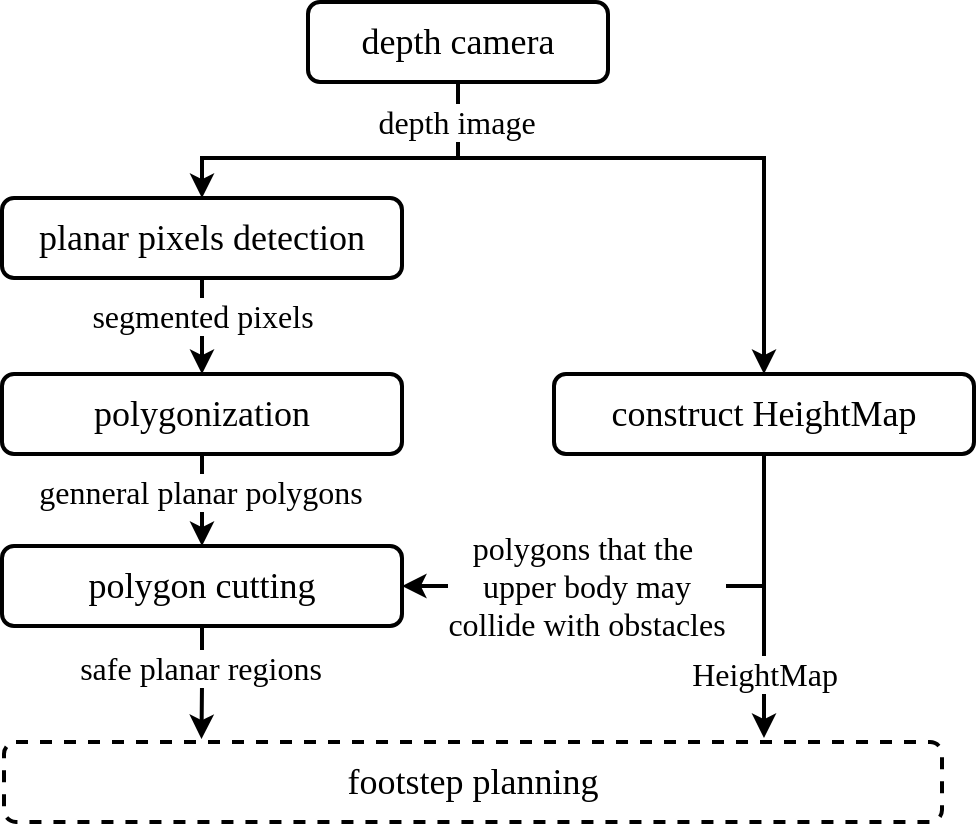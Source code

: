<mxfile pages="1">
    <diagram id="7MmyRdp_7-yGdt9PXK2R" name="Page-1">
        <mxGraphModel dx="1180" dy="634" grid="1" gridSize="10" guides="1" tooltips="1" connect="1" arrows="1" fold="1" page="1" pageScale="1" pageWidth="850" pageHeight="1100" math="0" shadow="0">
            <root>
                <mxCell id="0"/>
                <mxCell id="1" parent="0"/>
                <mxCell id="14" style="edgeStyle=orthogonalEdgeStyle;html=1;exitX=0.5;exitY=1;exitDx=0;exitDy=0;entryX=0.5;entryY=0;entryDx=0;entryDy=0;fontFamily=Times New Roman;fontSize=18;rounded=0;jumpSize=6;strokeWidth=2;" parent="1" source="7" target="8" edge="1">
                    <mxGeometry relative="1" as="geometry">
                        <Array as="points">
                            <mxPoint x="638" y="190"/>
                            <mxPoint x="510" y="190"/>
                        </Array>
                    </mxGeometry>
                </mxCell>
                <mxCell id="62" style="edgeStyle=orthogonalEdgeStyle;html=1;exitX=0.5;exitY=1;exitDx=0;exitDy=0;entryX=0.5;entryY=0;entryDx=0;entryDy=0;fontSize=16;fontColor=default;rounded=0;strokeWidth=2;fontFamily=Times New Roman;" parent="1" source="7" target="11" edge="1">
                    <mxGeometry relative="1" as="geometry">
                        <Array as="points">
                            <mxPoint x="638" y="190"/>
                            <mxPoint x="791" y="190"/>
                        </Array>
                    </mxGeometry>
                </mxCell>
                <mxCell id="63" value="depth image" style="edgeLabel;html=1;align=center;verticalAlign=middle;resizable=0;points=[];fontSize=16;fontColor=default;fontFamily=Times New Roman;" parent="62" vertex="1" connectable="0">
                    <mxGeometry x="-0.915" y="-1" relative="1" as="geometry">
                        <mxPoint y="7" as="offset"/>
                    </mxGeometry>
                </mxCell>
                <mxCell id="7" value="depth camera" style="rounded=1;whiteSpace=wrap;html=1;fontSize=18;strokeWidth=2;fontFamily=Times New Roman;" parent="1" vertex="1">
                    <mxGeometry x="563" y="112" width="150" height="40" as="geometry"/>
                </mxCell>
                <mxCell id="18" style="edgeStyle=orthogonalEdgeStyle;html=1;exitX=0.5;exitY=1;exitDx=0;exitDy=0;entryX=0.5;entryY=0;entryDx=0;entryDy=0;fontFamily=Times New Roman;fontSize=18;strokeWidth=2;" parent="1" source="8" target="10" edge="1">
                    <mxGeometry relative="1" as="geometry"/>
                </mxCell>
                <mxCell id="57" value="segmented pixels" style="edgeLabel;html=1;align=center;verticalAlign=middle;resizable=0;points=[];fontSize=16;fontColor=default;fontFamily=Times New Roman;" parent="18" vertex="1" connectable="0">
                    <mxGeometry x="-0.239" relative="1" as="geometry">
                        <mxPoint as="offset"/>
                    </mxGeometry>
                </mxCell>
                <mxCell id="8" value="planar pixels detection" style="rounded=1;whiteSpace=wrap;html=1;fontSize=18;strokeWidth=2;fontFamily=Times New Roman;" parent="1" vertex="1">
                    <mxGeometry x="410" y="210" width="200" height="40" as="geometry"/>
                </mxCell>
                <mxCell id="19" style="edgeStyle=orthogonalEdgeStyle;html=1;exitX=0.5;exitY=1;exitDx=0;exitDy=0;entryX=0.5;entryY=0;entryDx=0;entryDy=0;fontFamily=Times New Roman;fontSize=18;strokeWidth=2;" parent="1" source="10" target="12" edge="1">
                    <mxGeometry relative="1" as="geometry"/>
                </mxCell>
                <mxCell id="58" value="genneral planar polygons" style="edgeLabel;html=1;align=center;verticalAlign=middle;resizable=0;points=[];fontSize=16;fontColor=default;fontFamily=Times New Roman;" parent="19" vertex="1" connectable="0">
                    <mxGeometry x="-0.249" y="-1" relative="1" as="geometry">
                        <mxPoint y="1" as="offset"/>
                    </mxGeometry>
                </mxCell>
                <mxCell id="10" value="&lt;span class=&quot;HwtZe&quot; lang=&quot;en&quot;&gt;polygonization&lt;/span&gt;" style="rounded=1;whiteSpace=wrap;html=1;fontSize=18;strokeWidth=2;fontFamily=Times New Roman;" parent="1" vertex="1">
                    <mxGeometry x="410" y="298" width="200" height="40" as="geometry"/>
                </mxCell>
                <mxCell id="27" style="edgeStyle=orthogonalEdgeStyle;html=1;exitX=0.5;exitY=1;exitDx=0;exitDy=0;entryX=1;entryY=0.5;entryDx=0;entryDy=0;strokeWidth=2;rounded=0;fontFamily=Times New Roman;" parent="1" source="11" target="12" edge="1">
                    <mxGeometry relative="1" as="geometry"/>
                </mxCell>
                <mxCell id="61" value="polygons that the&amp;nbsp;&lt;br&gt;upper body may &lt;br&gt;collide with obstacles" style="edgeLabel;html=1;align=center;verticalAlign=middle;resizable=0;points=[];fontSize=16;fontColor=default;fontFamily=Times New Roman;" parent="27" vertex="1" connectable="0">
                    <mxGeometry x="0.439" relative="1" as="geometry">
                        <mxPoint x="22" as="offset"/>
                    </mxGeometry>
                </mxCell>
                <mxCell id="52" style="edgeStyle=none;rounded=0;orthogonalLoop=1;jettySize=auto;html=1;exitX=0.5;exitY=1;exitDx=0;exitDy=0;fontSize=16;strokeWidth=2;fontFamily=Times New Roman;" parent="1" source="11" edge="1">
                    <mxGeometry relative="1" as="geometry">
                        <mxPoint x="791" y="480" as="targetPoint"/>
                    </mxGeometry>
                </mxCell>
                <mxCell id="60" value="HeightMap" style="edgeLabel;html=1;align=center;verticalAlign=middle;resizable=0;points=[];fontSize=16;fontColor=default;fontFamily=Times New Roman;" parent="52" vertex="1" connectable="0">
                    <mxGeometry x="0.507" relative="1" as="geometry">
                        <mxPoint y="3" as="offset"/>
                    </mxGeometry>
                </mxCell>
                <mxCell id="11" value="construct HeightMap" style="rounded=1;whiteSpace=wrap;html=1;fontSize=18;strokeWidth=2;fontFamily=Times New Roman;" parent="1" vertex="1">
                    <mxGeometry x="686" y="298" width="210" height="40" as="geometry"/>
                </mxCell>
                <mxCell id="47" style="edgeStyle=orthogonalEdgeStyle;rounded=0;orthogonalLoop=1;jettySize=auto;html=1;exitX=0.5;exitY=1;exitDx=0;exitDy=0;entryX=0.213;entryY=0.012;entryDx=0;entryDy=0;entryPerimeter=0;fontSize=16;strokeWidth=2;fontFamily=Times New Roman;" parent="1" source="12" target="31" edge="1">
                    <mxGeometry relative="1" as="geometry">
                        <Array as="points"/>
                    </mxGeometry>
                </mxCell>
                <mxCell id="59" value="safe planar regions" style="edgeLabel;html=1;align=center;verticalAlign=middle;resizable=0;points=[];fontSize=16;fontColor=default;fontFamily=Times New Roman;" parent="47" vertex="1" connectable="0">
                    <mxGeometry x="-0.258" y="-1" relative="1" as="geometry">
                        <mxPoint as="offset"/>
                    </mxGeometry>
                </mxCell>
                <mxCell id="12" value="&lt;span style=&quot;left: 265.916px ; top: 340.396px ; font-size: 18px ; transform: scalex(0.838)&quot; dir=&quot;ltr&quot;&gt;polygon cutting&lt;/span&gt;" style="rounded=1;whiteSpace=wrap;html=1;fontSize=18;strokeWidth=2;fontFamily=Times New Roman;" parent="1" vertex="1">
                    <mxGeometry x="410" y="384" width="200" height="40" as="geometry"/>
                </mxCell>
                <mxCell id="31" value="footstep planning" style="rounded=1;whiteSpace=wrap;html=1;fontSize=18;strokeWidth=2;dashed=1;perimeterSpacing=2;fontFamily=Times New Roman;" parent="1" vertex="1">
                    <mxGeometry x="411" y="482" width="469" height="40" as="geometry"/>
                </mxCell>
            </root>
        </mxGraphModel>
    </diagram>
</mxfile>